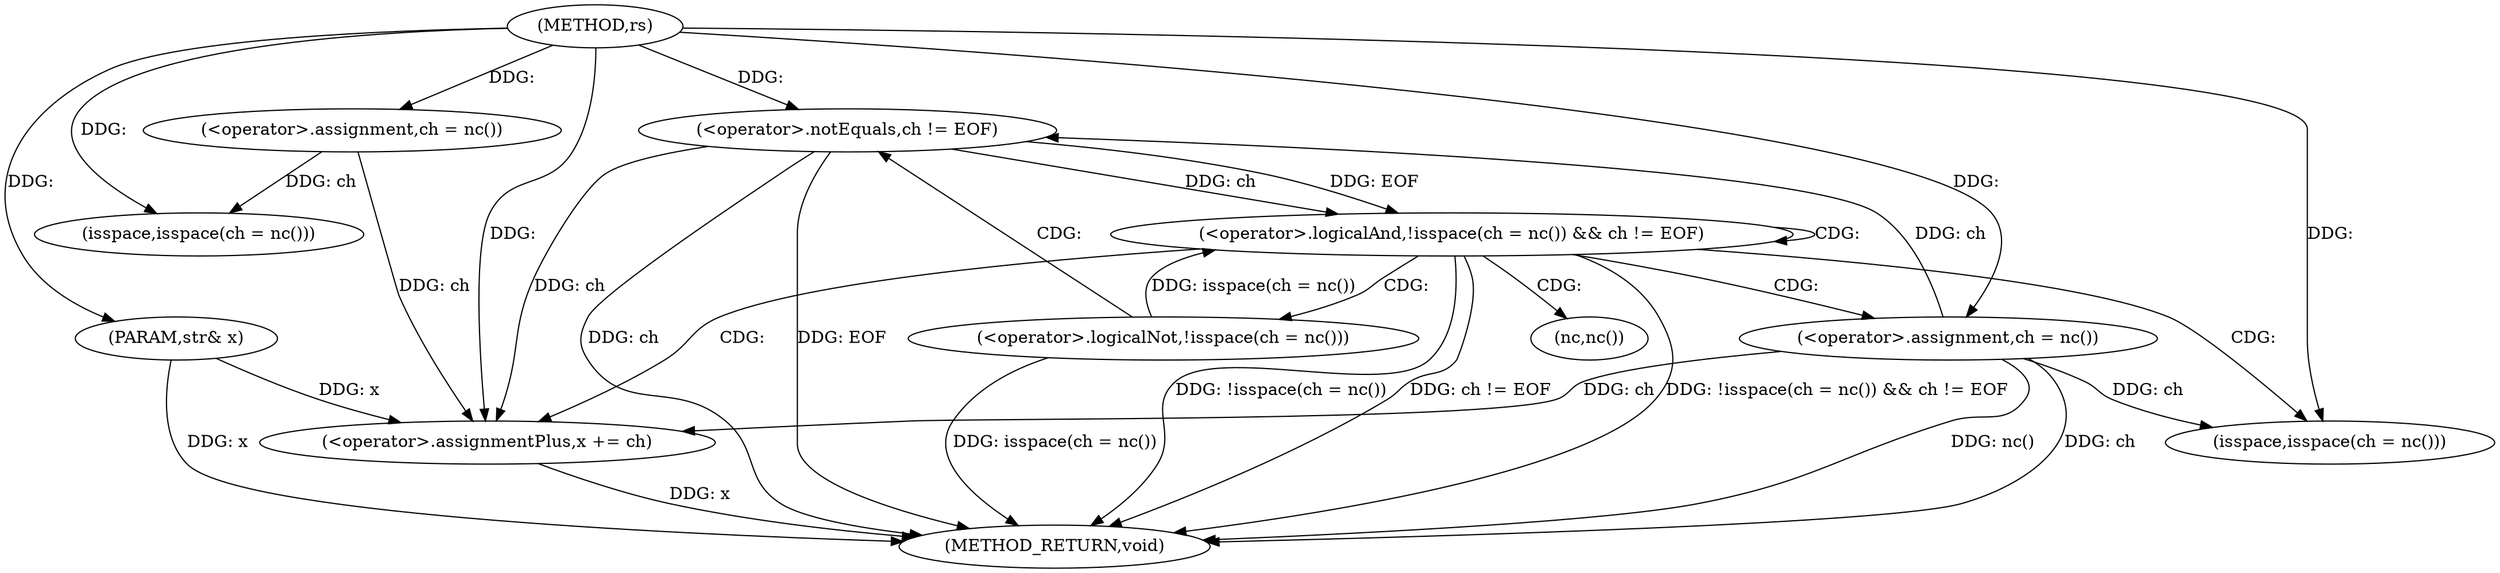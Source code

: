 digraph "rs" {  
"1000201" [label = "(METHOD,rs)" ]
"1000224" [label = "(METHOD_RETURN,void)" ]
"1000202" [label = "(PARAM,str& x)" ]
"1000215" [label = "(<operator>.logicalAnd,!isspace(ch = nc()) && ch != EOF)" ]
"1000206" [label = "(isspace,isspace(ch = nc()))" ]
"1000212" [label = "(<operator>.assignmentPlus,x += ch)" ]
"1000207" [label = "(<operator>.assignment,ch = nc())" ]
"1000216" [label = "(<operator>.logicalNot,!isspace(ch = nc()))" ]
"1000221" [label = "(<operator>.notEquals,ch != EOF)" ]
"1000217" [label = "(isspace,isspace(ch = nc()))" ]
"1000218" [label = "(<operator>.assignment,ch = nc())" ]
"1000220" [label = "(nc,nc())" ]
  "1000202" -> "1000224"  [ label = "DDG: x"] 
  "1000212" -> "1000224"  [ label = "DDG: x"] 
  "1000218" -> "1000224"  [ label = "DDG: ch"] 
  "1000218" -> "1000224"  [ label = "DDG: nc()"] 
  "1000216" -> "1000224"  [ label = "DDG: isspace(ch = nc())"] 
  "1000215" -> "1000224"  [ label = "DDG: !isspace(ch = nc())"] 
  "1000221" -> "1000224"  [ label = "DDG: ch"] 
  "1000215" -> "1000224"  [ label = "DDG: ch != EOF"] 
  "1000215" -> "1000224"  [ label = "DDG: !isspace(ch = nc()) && ch != EOF"] 
  "1000221" -> "1000224"  [ label = "DDG: EOF"] 
  "1000201" -> "1000202"  [ label = "DDG: "] 
  "1000207" -> "1000206"  [ label = "DDG: ch"] 
  "1000201" -> "1000206"  [ label = "DDG: "] 
  "1000207" -> "1000212"  [ label = "DDG: ch"] 
  "1000218" -> "1000212"  [ label = "DDG: ch"] 
  "1000221" -> "1000212"  [ label = "DDG: ch"] 
  "1000201" -> "1000212"  [ label = "DDG: "] 
  "1000216" -> "1000215"  [ label = "DDG: isspace(ch = nc())"] 
  "1000221" -> "1000215"  [ label = "DDG: ch"] 
  "1000221" -> "1000215"  [ label = "DDG: EOF"] 
  "1000201" -> "1000207"  [ label = "DDG: "] 
  "1000202" -> "1000212"  [ label = "DDG: x"] 
  "1000218" -> "1000221"  [ label = "DDG: ch"] 
  "1000201" -> "1000221"  [ label = "DDG: "] 
  "1000218" -> "1000217"  [ label = "DDG: ch"] 
  "1000201" -> "1000217"  [ label = "DDG: "] 
  "1000201" -> "1000218"  [ label = "DDG: "] 
  "1000215" -> "1000218"  [ label = "CDG: "] 
  "1000215" -> "1000215"  [ label = "CDG: "] 
  "1000215" -> "1000217"  [ label = "CDG: "] 
  "1000215" -> "1000216"  [ label = "CDG: "] 
  "1000215" -> "1000220"  [ label = "CDG: "] 
  "1000215" -> "1000212"  [ label = "CDG: "] 
  "1000216" -> "1000221"  [ label = "CDG: "] 
}
